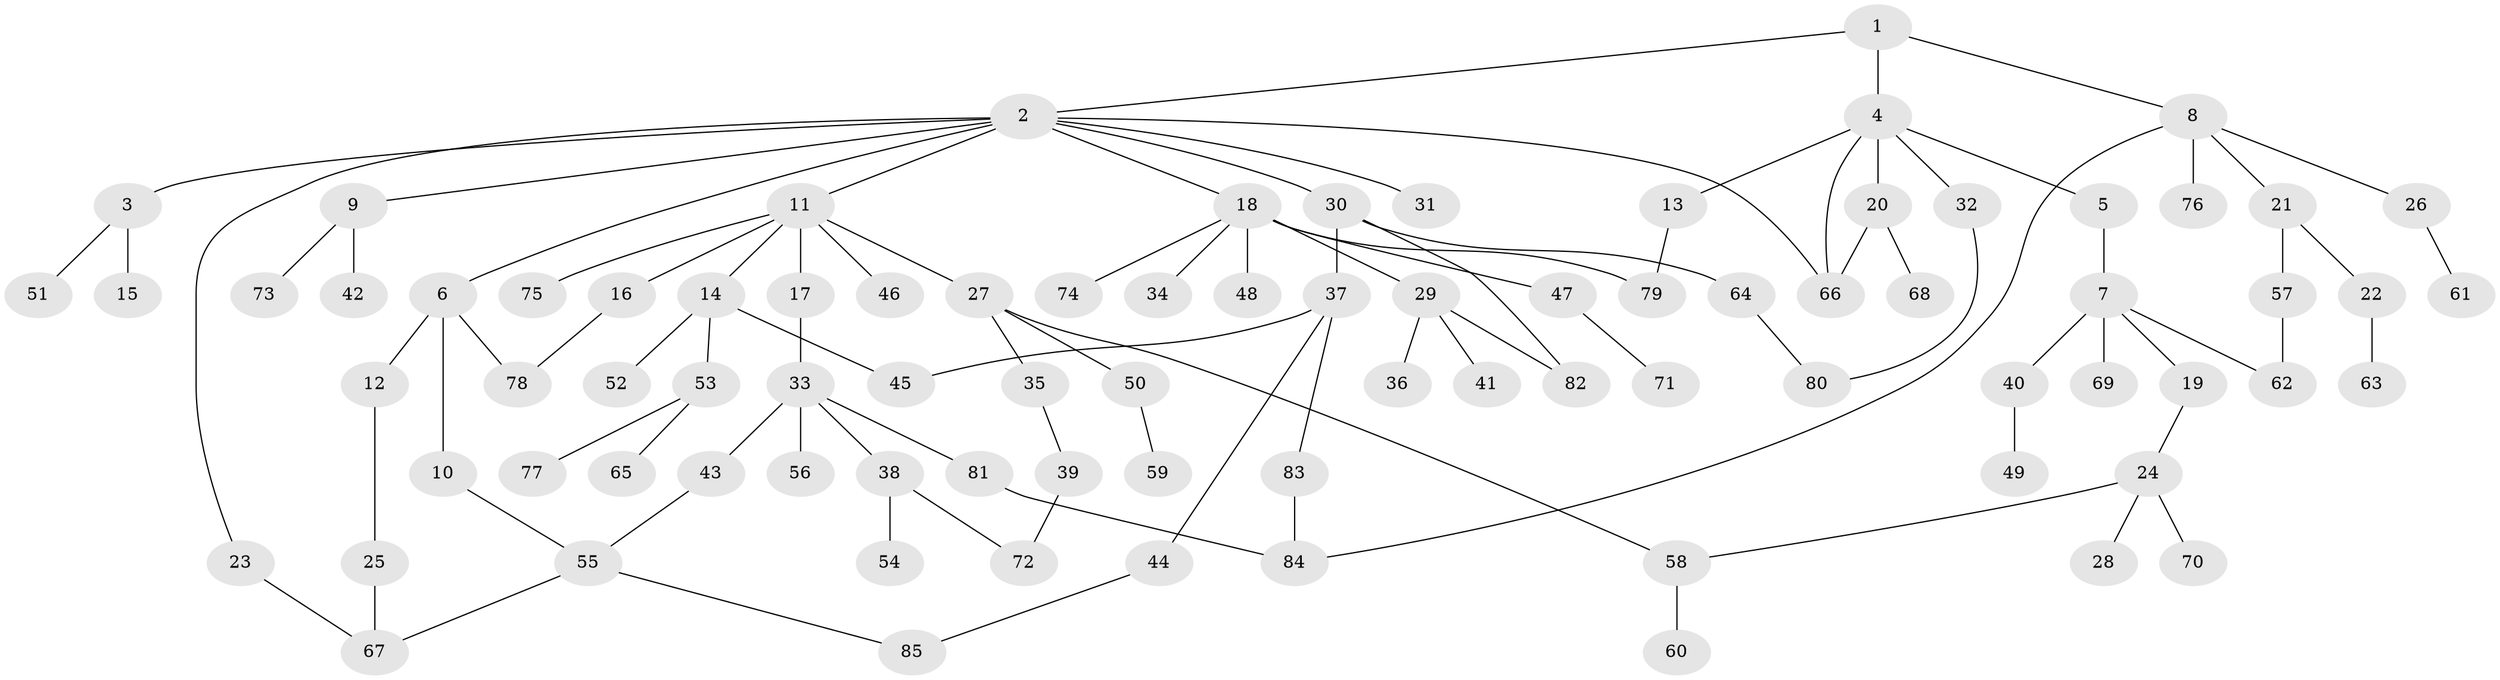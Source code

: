 // Generated by graph-tools (version 1.1) at 2025/10/02/27/25 16:10:55]
// undirected, 85 vertices, 100 edges
graph export_dot {
graph [start="1"]
  node [color=gray90,style=filled];
  1;
  2;
  3;
  4;
  5;
  6;
  7;
  8;
  9;
  10;
  11;
  12;
  13;
  14;
  15;
  16;
  17;
  18;
  19;
  20;
  21;
  22;
  23;
  24;
  25;
  26;
  27;
  28;
  29;
  30;
  31;
  32;
  33;
  34;
  35;
  36;
  37;
  38;
  39;
  40;
  41;
  42;
  43;
  44;
  45;
  46;
  47;
  48;
  49;
  50;
  51;
  52;
  53;
  54;
  55;
  56;
  57;
  58;
  59;
  60;
  61;
  62;
  63;
  64;
  65;
  66;
  67;
  68;
  69;
  70;
  71;
  72;
  73;
  74;
  75;
  76;
  77;
  78;
  79;
  80;
  81;
  82;
  83;
  84;
  85;
  1 -- 2;
  1 -- 4;
  1 -- 8;
  2 -- 3;
  2 -- 6;
  2 -- 9;
  2 -- 11;
  2 -- 18;
  2 -- 23;
  2 -- 30;
  2 -- 31;
  2 -- 66;
  3 -- 15;
  3 -- 51;
  4 -- 5;
  4 -- 13;
  4 -- 20;
  4 -- 32;
  4 -- 66;
  5 -- 7;
  6 -- 10;
  6 -- 12;
  6 -- 78;
  7 -- 19;
  7 -- 40;
  7 -- 69;
  7 -- 62;
  8 -- 21;
  8 -- 26;
  8 -- 76;
  8 -- 84;
  9 -- 42;
  9 -- 73;
  10 -- 55;
  11 -- 14;
  11 -- 16;
  11 -- 17;
  11 -- 27;
  11 -- 46;
  11 -- 75;
  12 -- 25;
  13 -- 79;
  14 -- 45;
  14 -- 52;
  14 -- 53;
  16 -- 78;
  17 -- 33;
  18 -- 29;
  18 -- 34;
  18 -- 47;
  18 -- 48;
  18 -- 74;
  18 -- 79;
  19 -- 24;
  20 -- 66;
  20 -- 68;
  21 -- 22;
  21 -- 57;
  22 -- 63;
  23 -- 67;
  24 -- 28;
  24 -- 70;
  24 -- 58;
  25 -- 67;
  26 -- 61;
  27 -- 35;
  27 -- 50;
  27 -- 58;
  29 -- 36;
  29 -- 41;
  29 -- 82;
  30 -- 37;
  30 -- 64;
  30 -- 82;
  32 -- 80;
  33 -- 38;
  33 -- 43;
  33 -- 56;
  33 -- 81;
  35 -- 39;
  37 -- 44;
  37 -- 83;
  37 -- 45;
  38 -- 54;
  38 -- 72;
  39 -- 72;
  40 -- 49;
  43 -- 55;
  44 -- 85;
  47 -- 71;
  50 -- 59;
  53 -- 65;
  53 -- 77;
  55 -- 85;
  55 -- 67;
  57 -- 62;
  58 -- 60;
  64 -- 80;
  81 -- 84;
  83 -- 84;
}

